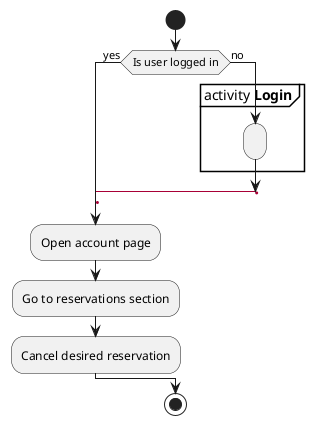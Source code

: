@startuml CancelReservation
start
if (Is user logged in) then (yes)
    label sp0   
    label sp1
    label sp2
    label sp3
    label a
    :Open account page;
    :Go to reservations section;
    :Cancel desired reservation;
else (no)
    partition "activity **Login**" {
        :;
    }
    goto a
endif
stop
@enduml